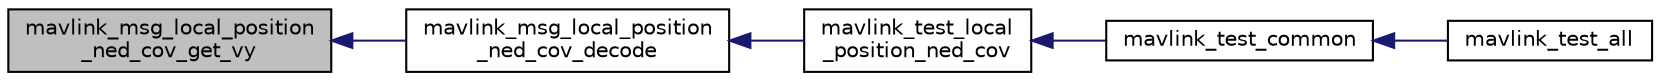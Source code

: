digraph "mavlink_msg_local_position_ned_cov_get_vy"
{
 // INTERACTIVE_SVG=YES
  edge [fontname="Helvetica",fontsize="10",labelfontname="Helvetica",labelfontsize="10"];
  node [fontname="Helvetica",fontsize="10",shape=record];
  rankdir="LR";
  Node1 [label="mavlink_msg_local_position\l_ned_cov_get_vy",height=0.2,width=0.4,color="black", fillcolor="grey75", style="filled", fontcolor="black"];
  Node1 -> Node2 [dir="back",color="midnightblue",fontsize="10",style="solid",fontname="Helvetica"];
  Node2 [label="mavlink_msg_local_position\l_ned_cov_decode",height=0.2,width=0.4,color="black", fillcolor="white", style="filled",URL="$mavlink__msg__local__position__ned__cov_8h.html#aca8ebce09a884b6f030955c0539a1509",tooltip="Decode a local_position_ned_cov message into a struct. "];
  Node2 -> Node3 [dir="back",color="midnightblue",fontsize="10",style="solid",fontname="Helvetica"];
  Node3 [label="mavlink_test_local\l_position_ned_cov",height=0.2,width=0.4,color="black", fillcolor="white", style="filled",URL="$common_2testsuite_8h.html#adeb0c0630afbd0e52d0a35e23b56ee5c"];
  Node3 -> Node4 [dir="back",color="midnightblue",fontsize="10",style="solid",fontname="Helvetica"];
  Node4 [label="mavlink_test_common",height=0.2,width=0.4,color="black", fillcolor="white", style="filled",URL="$common_2testsuite_8h.html#af349432601ac003d2c80a69c100c70a4"];
  Node4 -> Node5 [dir="back",color="midnightblue",fontsize="10",style="solid",fontname="Helvetica"];
  Node5 [label="mavlink_test_all",height=0.2,width=0.4,color="black", fillcolor="white", style="filled",URL="$common_2testsuite_8h.html#a4cc77b6c343679298da5d3c2b4e48759"];
}
